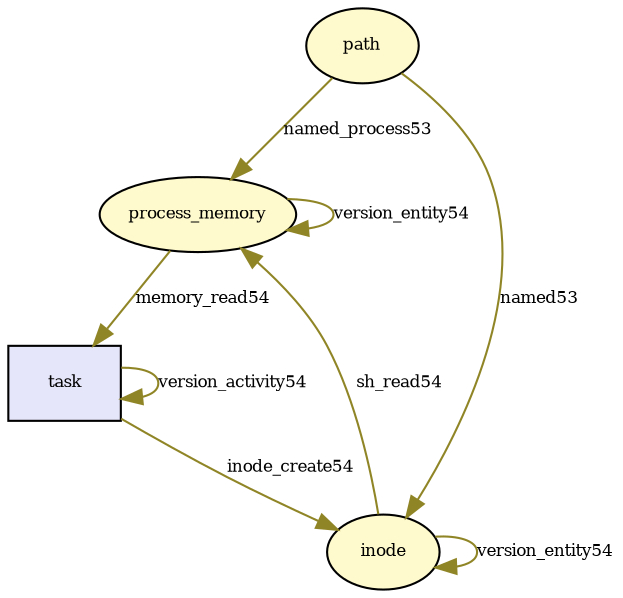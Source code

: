 digraph RGL__DirectedAdjacencyGraph {path[fontsize = 8,label = "path",shape = ellipse, fillcolor="#fffacd", style = filled]

process_memory[fontsize = 8,label = "process_memory",shape = ellipse, fillcolor="#fffacd", style = filled]

path -> process_memory[fontsize = 8,label = "named_process53", color="#908526"]

inode[fontsize = 8,label = "inode",shape = ellipse, fillcolor="#fffacd", style = filled]

path -> inode[fontsize = 8,label = "named53", color="#908526"]

process_memory -> process_memory[fontsize = 8,label = "version_entity54", color="#908526"]

inode -> process_memory[fontsize = 8,label = "sh_read54", color="#908526"]

task[fontsize = 8,label = "task",shape = rectangle, fillcolor="#e6e6fa", style = filled]

task -> task[fontsize = 8,label = "version_activity54", color="#908526"]

process_memory -> task[fontsize = 8,label = "memory_read54", color="#908526"]

inode -> inode[fontsize = 8,label = "version_entity54", color="#908526"]

task -> inode[fontsize = 8,label = "inode_create54", color="#908526"]

}